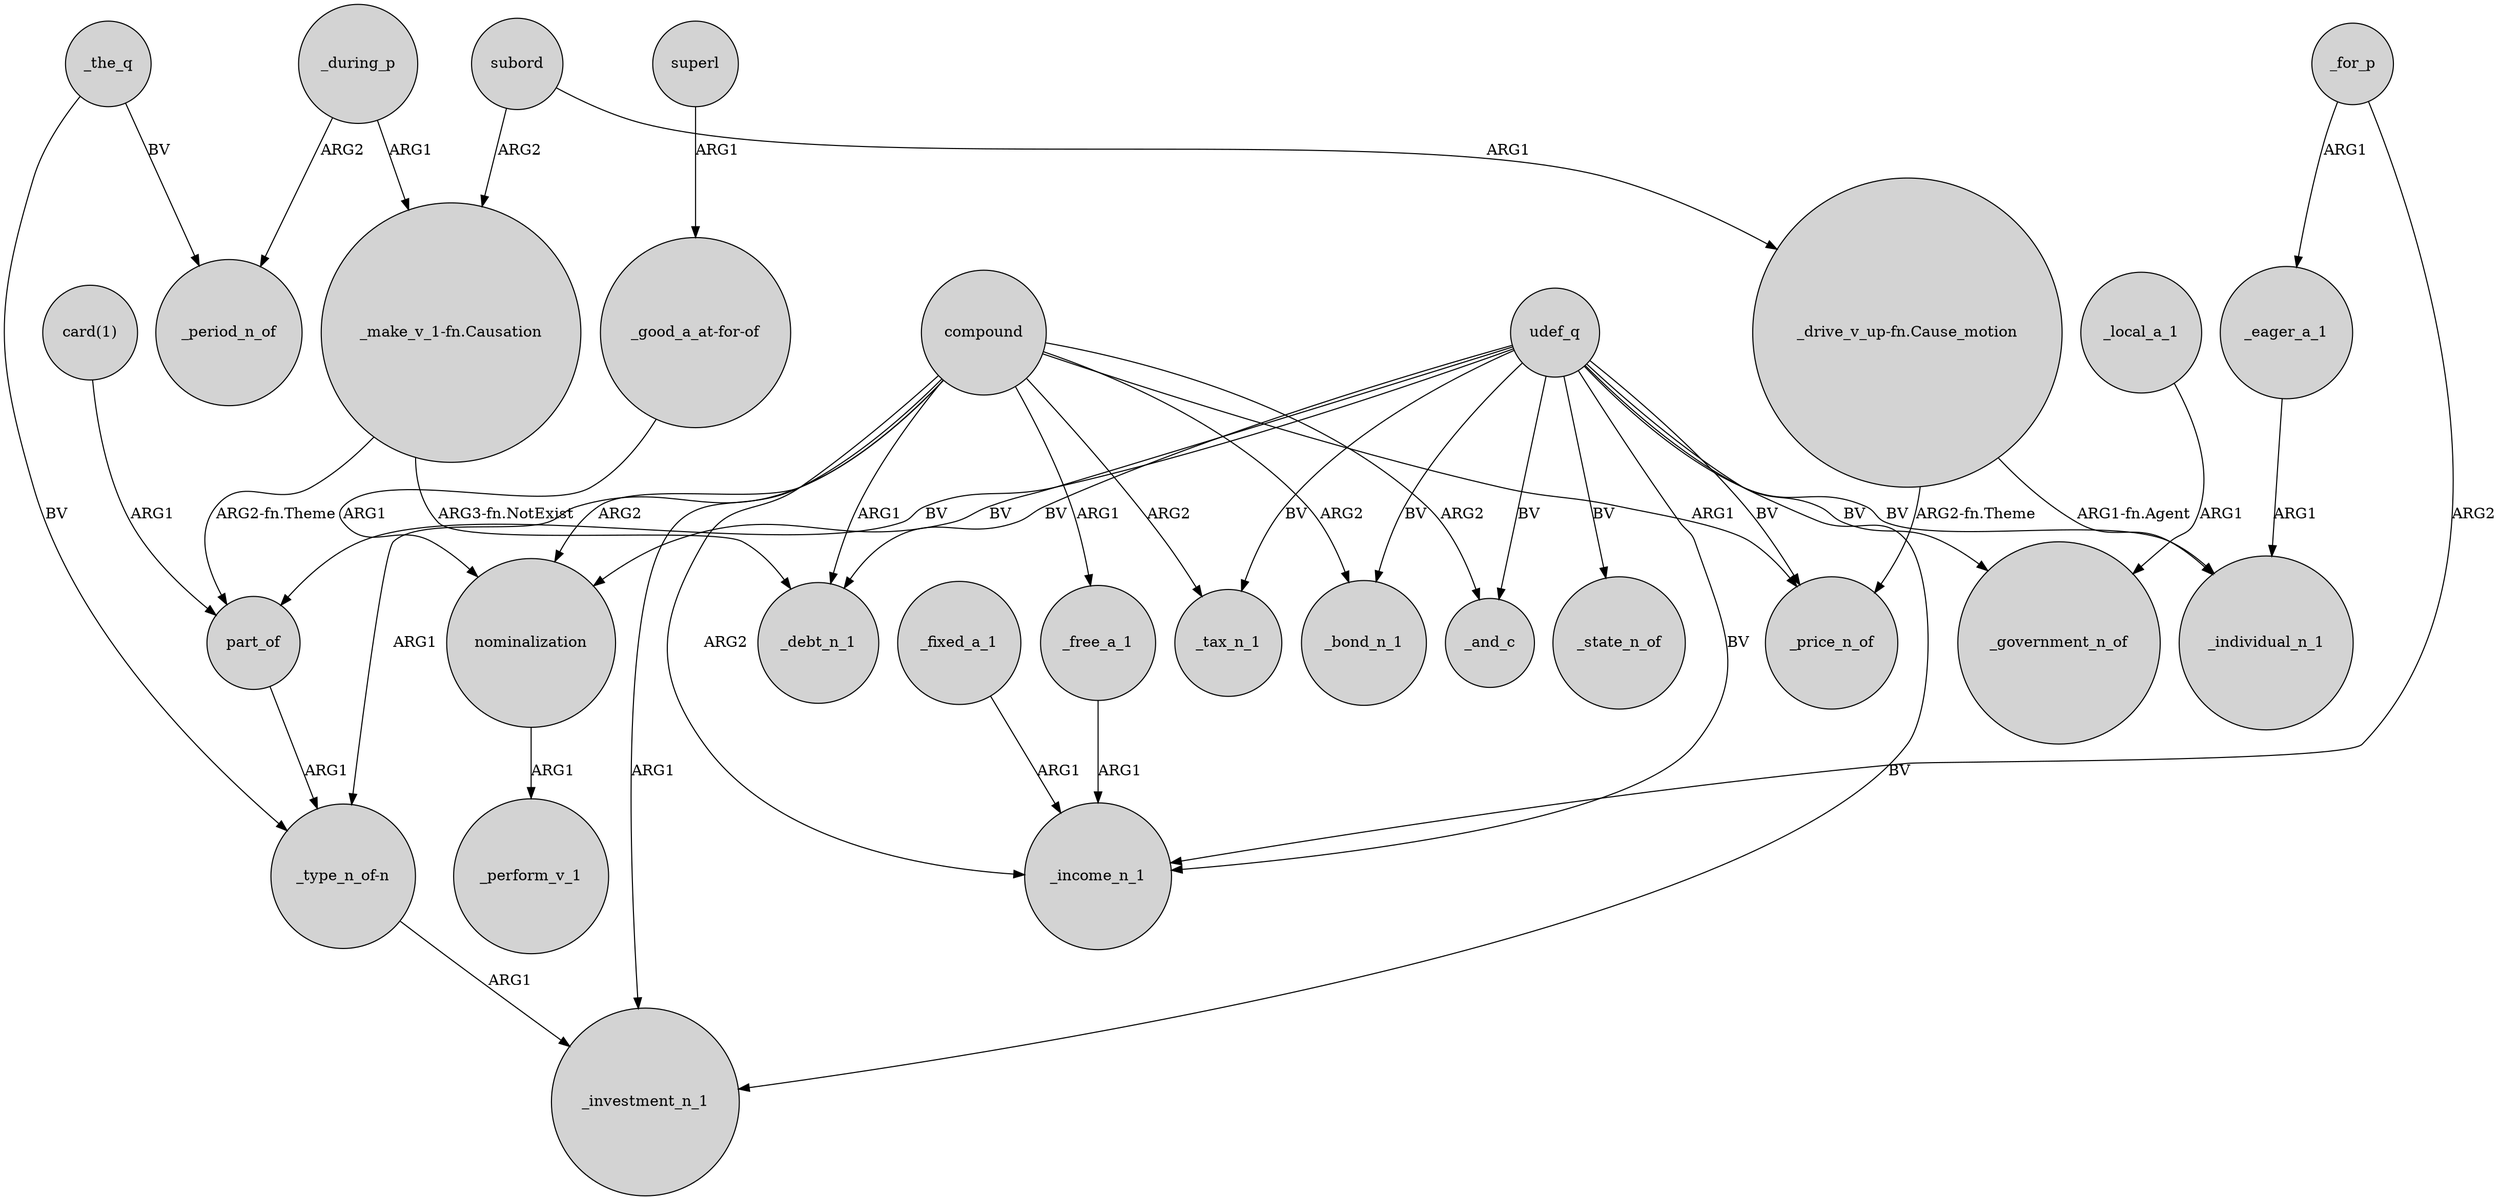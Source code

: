 digraph {
	node [shape=circle style=filled]
	compound -> _debt_n_1 [label=ARG1]
	udef_q -> part_of [label=BV]
	udef_q -> _price_n_of [label=BV]
	compound -> "_type_n_of-n" [label=ARG1]
	"_make_v_1-fn.Causation" -> part_of [label="ARG2-fn.Theme"]
	compound -> _free_a_1 [label=ARG1]
	"_drive_v_up-fn.Cause_motion" -> _price_n_of [label="ARG2-fn.Theme"]
	_free_a_1 -> _income_n_1 [label=ARG1]
	udef_q -> _government_n_of [label=BV]
	udef_q -> _debt_n_1 [label=BV]
	"_make_v_1-fn.Causation" -> _debt_n_1 [label="ARG3-fn.NotExist"]
	udef_q -> _state_n_of [label=BV]
	nominalization -> _perform_v_1 [label=ARG1]
	"_good_a_at-for-of" -> nominalization [label=ARG1]
	compound -> nominalization [label=ARG2]
	subord -> "_make_v_1-fn.Causation" [label=ARG2]
	"_type_n_of-n" -> _investment_n_1 [label=ARG1]
	udef_q -> _individual_n_1 [label=BV]
	_during_p -> "_make_v_1-fn.Causation" [label=ARG1]
	compound -> _investment_n_1 [label=ARG1]
	_local_a_1 -> _government_n_of [label=ARG1]
	_for_p -> _eager_a_1 [label=ARG1]
	compound -> _income_n_1 [label=ARG2]
	udef_q -> _tax_n_1 [label=BV]
	_the_q -> _period_n_of [label=BV]
	_the_q -> "_type_n_of-n" [label=BV]
	udef_q -> _bond_n_1 [label=BV]
	compound -> _and_c [label=ARG2]
	superl -> "_good_a_at-for-of" [label=ARG1]
	subord -> "_drive_v_up-fn.Cause_motion" [label=ARG1]
	_during_p -> _period_n_of [label=ARG2]
	_for_p -> _income_n_1 [label=ARG2]
	part_of -> "_type_n_of-n" [label=ARG1]
	"_drive_v_up-fn.Cause_motion" -> _individual_n_1 [label="ARG1-fn.Agent"]
	udef_q -> nominalization [label=BV]
	"card(1)" -> part_of [label=ARG1]
	compound -> _bond_n_1 [label=ARG2]
	udef_q -> _investment_n_1 [label=BV]
	_fixed_a_1 -> _income_n_1 [label=ARG1]
	_eager_a_1 -> _individual_n_1 [label=ARG1]
	compound -> _tax_n_1 [label=ARG2]
	compound -> _price_n_of [label=ARG1]
	udef_q -> _and_c [label=BV]
	udef_q -> _income_n_1 [label=BV]
}

